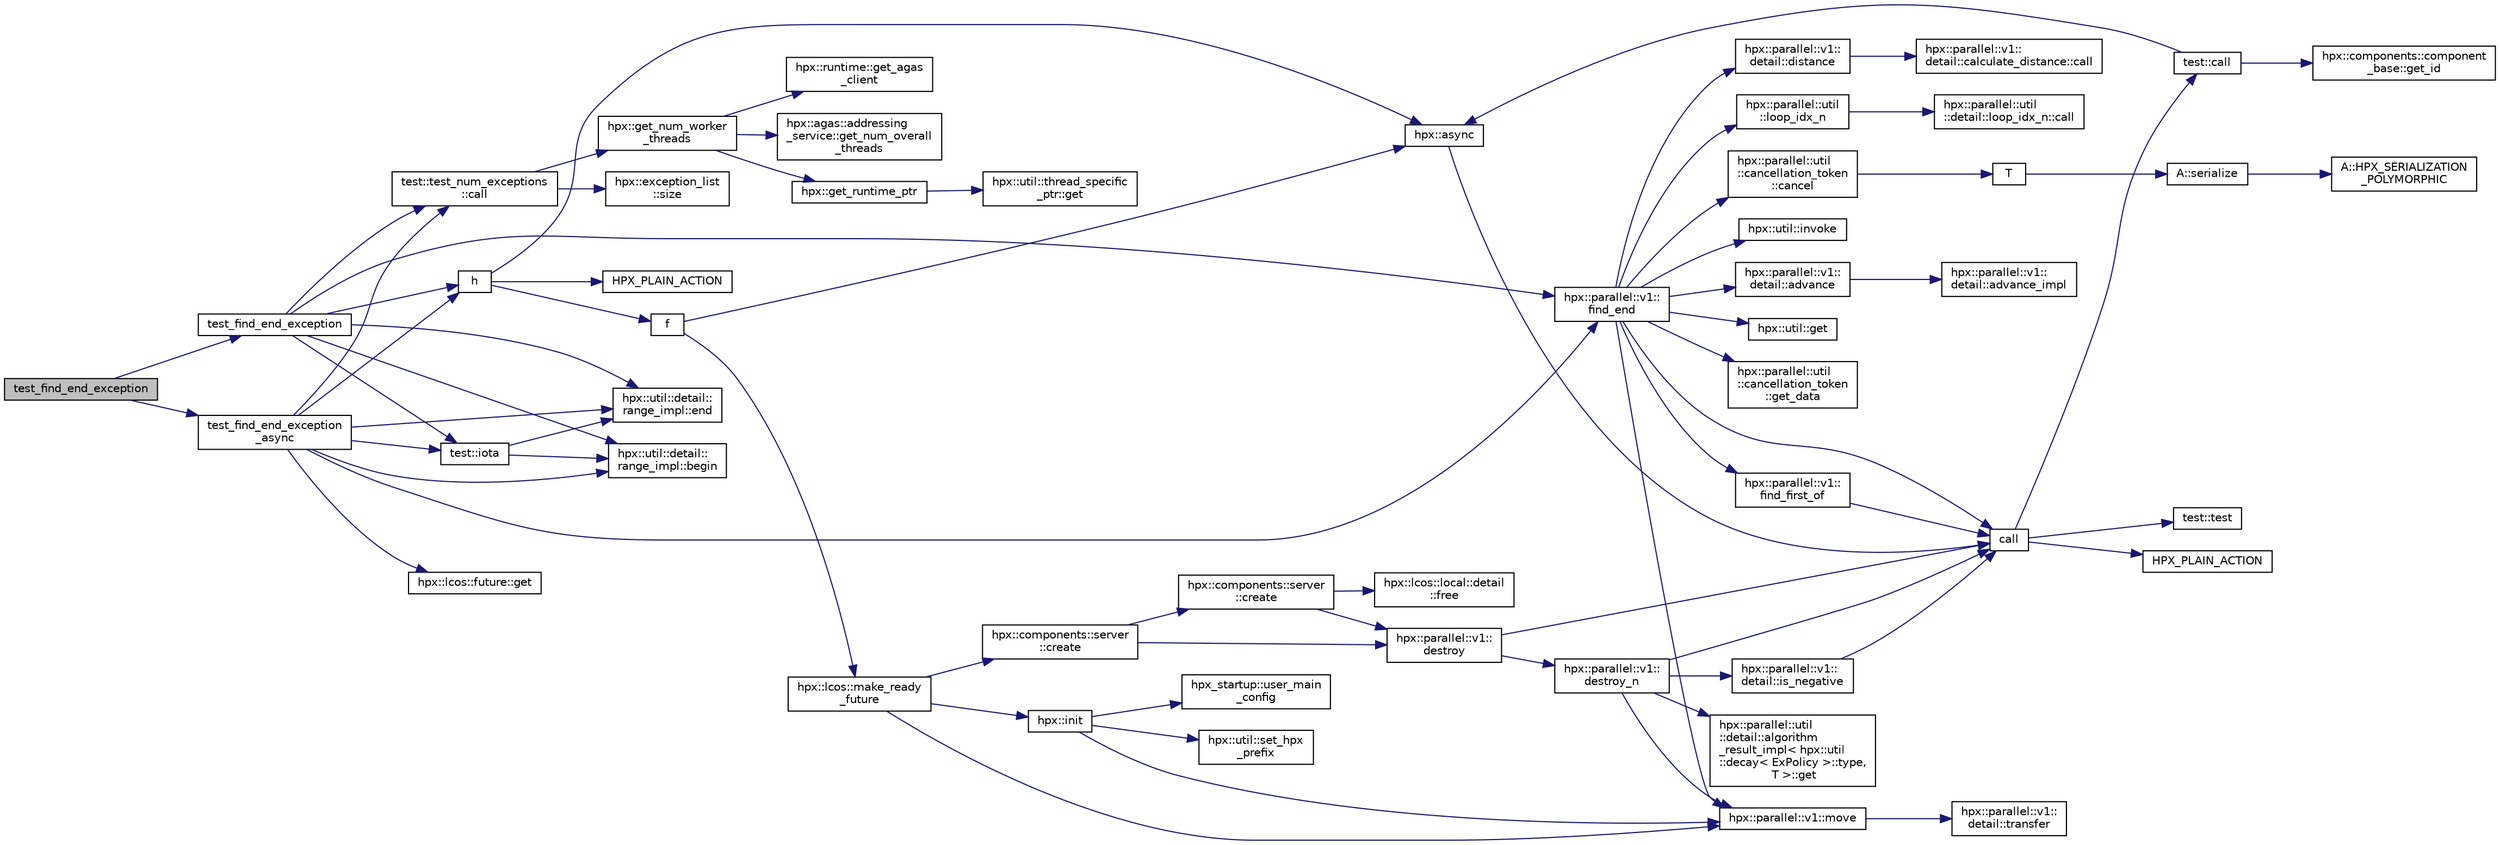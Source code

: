 digraph "test_find_end_exception"
{
  edge [fontname="Helvetica",fontsize="10",labelfontname="Helvetica",labelfontsize="10"];
  node [fontname="Helvetica",fontsize="10",shape=record];
  rankdir="LR";
  Node1029 [label="test_find_end_exception",height=0.2,width=0.4,color="black", fillcolor="grey75", style="filled", fontcolor="black"];
  Node1029 -> Node1030 [color="midnightblue",fontsize="10",style="solid",fontname="Helvetica"];
  Node1030 [label="test_find_end_exception",height=0.2,width=0.4,color="black", fillcolor="white", style="filled",URL="$de/d27/findend_8cpp.html#a3cbf222f109bd03b98a3671df65d1baa"];
  Node1030 -> Node1031 [color="midnightblue",fontsize="10",style="solid",fontname="Helvetica"];
  Node1031 [label="test::iota",height=0.2,width=0.4,color="black", fillcolor="white", style="filled",URL="$df/d04/namespacetest.html#abdbbc37e6fb67287495e853a554c493a"];
  Node1031 -> Node1032 [color="midnightblue",fontsize="10",style="solid",fontname="Helvetica"];
  Node1032 [label="hpx::util::detail::\lrange_impl::begin",height=0.2,width=0.4,color="black", fillcolor="white", style="filled",URL="$d4/d4a/namespacehpx_1_1util_1_1detail_1_1range__impl.html#a31e165df2b865cdd961f35ce938db41a"];
  Node1031 -> Node1033 [color="midnightblue",fontsize="10",style="solid",fontname="Helvetica"];
  Node1033 [label="hpx::util::detail::\lrange_impl::end",height=0.2,width=0.4,color="black", fillcolor="white", style="filled",URL="$d4/d4a/namespacehpx_1_1util_1_1detail_1_1range__impl.html#afb2ea48b0902f52ee4d8b764807b4316"];
  Node1030 -> Node1032 [color="midnightblue",fontsize="10",style="solid",fontname="Helvetica"];
  Node1030 -> Node1033 [color="midnightblue",fontsize="10",style="solid",fontname="Helvetica"];
  Node1030 -> Node1034 [color="midnightblue",fontsize="10",style="solid",fontname="Helvetica"];
  Node1034 [label="h",height=0.2,width=0.4,color="black", fillcolor="white", style="filled",URL="$d4/d13/async__unwrap__1037_8cpp.html#a68bf2774bfb21af6d8c70eaf70834b03"];
  Node1034 -> Node1035 [color="midnightblue",fontsize="10",style="solid",fontname="Helvetica"];
  Node1035 [label="hpx::async",height=0.2,width=0.4,color="black", fillcolor="white", style="filled",URL="$d8/d83/namespacehpx.html#acb7d8e37b73b823956ce144f9a57eaa4"];
  Node1035 -> Node1036 [color="midnightblue",fontsize="10",style="solid",fontname="Helvetica"];
  Node1036 [label="call",height=0.2,width=0.4,color="black", fillcolor="white", style="filled",URL="$d2/d67/promise__1620_8cpp.html#a58357f0b82bc761e1d0b9091ed563a70"];
  Node1036 -> Node1037 [color="midnightblue",fontsize="10",style="solid",fontname="Helvetica"];
  Node1037 [label="test::test",height=0.2,width=0.4,color="black", fillcolor="white", style="filled",URL="$d8/d89/structtest.html#ab42d5ece712d716b04cb3f686f297a26"];
  Node1036 -> Node1038 [color="midnightblue",fontsize="10",style="solid",fontname="Helvetica"];
  Node1038 [label="HPX_PLAIN_ACTION",height=0.2,width=0.4,color="black", fillcolor="white", style="filled",URL="$d2/d67/promise__1620_8cpp.html#ab96aab827a4b1fcaf66cfe0ba83fef23"];
  Node1036 -> Node1039 [color="midnightblue",fontsize="10",style="solid",fontname="Helvetica"];
  Node1039 [label="test::call",height=0.2,width=0.4,color="black", fillcolor="white", style="filled",URL="$d8/d89/structtest.html#aeb29e7ed6518b9426ccf1344c52620ae"];
  Node1039 -> Node1035 [color="midnightblue",fontsize="10",style="solid",fontname="Helvetica"];
  Node1039 -> Node1040 [color="midnightblue",fontsize="10",style="solid",fontname="Helvetica"];
  Node1040 [label="hpx::components::component\l_base::get_id",height=0.2,width=0.4,color="black", fillcolor="white", style="filled",URL="$d2/de6/classhpx_1_1components_1_1component__base.html#a4c8fd93514039bdf01c48d66d82b19cd"];
  Node1034 -> Node1041 [color="midnightblue",fontsize="10",style="solid",fontname="Helvetica"];
  Node1041 [label="f",height=0.2,width=0.4,color="black", fillcolor="white", style="filled",URL="$d4/d13/async__unwrap__1037_8cpp.html#a02a6b0b4f77af9f69a841dc8262b0cd0"];
  Node1041 -> Node1035 [color="midnightblue",fontsize="10",style="solid",fontname="Helvetica"];
  Node1041 -> Node1042 [color="midnightblue",fontsize="10",style="solid",fontname="Helvetica"];
  Node1042 [label="hpx::lcos::make_ready\l_future",height=0.2,width=0.4,color="black", fillcolor="white", style="filled",URL="$d2/dc9/namespacehpx_1_1lcos.html#a42997564ddfde91d475b8a2cea8f53e4"];
  Node1042 -> Node1043 [color="midnightblue",fontsize="10",style="solid",fontname="Helvetica"];
  Node1043 [label="hpx::init",height=0.2,width=0.4,color="black", fillcolor="white", style="filled",URL="$d8/d83/namespacehpx.html#a3c694ea960b47c56b33351ba16e3d76b",tooltip="Main entry point for launching the HPX runtime system. "];
  Node1043 -> Node1044 [color="midnightblue",fontsize="10",style="solid",fontname="Helvetica"];
  Node1044 [label="hpx::util::set_hpx\l_prefix",height=0.2,width=0.4,color="black", fillcolor="white", style="filled",URL="$df/dad/namespacehpx_1_1util.html#ae40a23c1ba0a48d9304dcf717a95793e"];
  Node1043 -> Node1045 [color="midnightblue",fontsize="10",style="solid",fontname="Helvetica"];
  Node1045 [label="hpx_startup::user_main\l_config",height=0.2,width=0.4,color="black", fillcolor="white", style="filled",URL="$d3/dd2/namespacehpx__startup.html#aaac571d88bd3912a4225a23eb3261637"];
  Node1043 -> Node1046 [color="midnightblue",fontsize="10",style="solid",fontname="Helvetica"];
  Node1046 [label="hpx::parallel::v1::move",height=0.2,width=0.4,color="black", fillcolor="white", style="filled",URL="$db/db9/namespacehpx_1_1parallel_1_1v1.html#aa7c4ede081ce786c9d1eb1adff495cfc"];
  Node1046 -> Node1047 [color="midnightblue",fontsize="10",style="solid",fontname="Helvetica"];
  Node1047 [label="hpx::parallel::v1::\ldetail::transfer",height=0.2,width=0.4,color="black", fillcolor="white", style="filled",URL="$d2/ddd/namespacehpx_1_1parallel_1_1v1_1_1detail.html#ab1b56a05e1885ca7cc7ffa1804dd2f3c"];
  Node1042 -> Node1048 [color="midnightblue",fontsize="10",style="solid",fontname="Helvetica"];
  Node1048 [label="hpx::components::server\l::create",height=0.2,width=0.4,color="black", fillcolor="white", style="filled",URL="$d2/da2/namespacehpx_1_1components_1_1server.html#ac776c89f3d68ceb910e8cee9fa937ab4",tooltip="Create arrays of components using their default constructor. "];
  Node1048 -> Node1049 [color="midnightblue",fontsize="10",style="solid",fontname="Helvetica"];
  Node1049 [label="hpx::components::server\l::create",height=0.2,width=0.4,color="black", fillcolor="white", style="filled",URL="$d2/da2/namespacehpx_1_1components_1_1server.html#a77d26de181c97b444565e230577981bd"];
  Node1049 -> Node1050 [color="midnightblue",fontsize="10",style="solid",fontname="Helvetica"];
  Node1050 [label="hpx::lcos::local::detail\l::free",height=0.2,width=0.4,color="black", fillcolor="white", style="filled",URL="$d4/dcb/namespacehpx_1_1lcos_1_1local_1_1detail.html#a55a940f019734e9bb045dc123cd80e48"];
  Node1049 -> Node1051 [color="midnightblue",fontsize="10",style="solid",fontname="Helvetica"];
  Node1051 [label="hpx::parallel::v1::\ldestroy",height=0.2,width=0.4,color="black", fillcolor="white", style="filled",URL="$db/db9/namespacehpx_1_1parallel_1_1v1.html#acf303558375048e8a7cc9a2c2e09477f"];
  Node1051 -> Node1036 [color="midnightblue",fontsize="10",style="solid",fontname="Helvetica"];
  Node1051 -> Node1052 [color="midnightblue",fontsize="10",style="solid",fontname="Helvetica"];
  Node1052 [label="hpx::parallel::v1::\ldestroy_n",height=0.2,width=0.4,color="black", fillcolor="white", style="filled",URL="$db/db9/namespacehpx_1_1parallel_1_1v1.html#a71d0691132a300690163f5636bcd5bd3"];
  Node1052 -> Node1053 [color="midnightblue",fontsize="10",style="solid",fontname="Helvetica"];
  Node1053 [label="hpx::parallel::v1::\ldetail::is_negative",height=0.2,width=0.4,color="black", fillcolor="white", style="filled",URL="$d2/ddd/namespacehpx_1_1parallel_1_1v1_1_1detail.html#adf2e40fc4b20ad0fd442ee3118a4d527"];
  Node1053 -> Node1036 [color="midnightblue",fontsize="10",style="solid",fontname="Helvetica"];
  Node1052 -> Node1054 [color="midnightblue",fontsize="10",style="solid",fontname="Helvetica"];
  Node1054 [label="hpx::parallel::util\l::detail::algorithm\l_result_impl\< hpx::util\l::decay\< ExPolicy \>::type,\l T \>::get",height=0.2,width=0.4,color="black", fillcolor="white", style="filled",URL="$d2/d42/structhpx_1_1parallel_1_1util_1_1detail_1_1algorithm__result__impl.html#ab5b051e8ec74eff5e0e62fd63f5d377e"];
  Node1052 -> Node1046 [color="midnightblue",fontsize="10",style="solid",fontname="Helvetica"];
  Node1052 -> Node1036 [color="midnightblue",fontsize="10",style="solid",fontname="Helvetica"];
  Node1048 -> Node1051 [color="midnightblue",fontsize="10",style="solid",fontname="Helvetica"];
  Node1042 -> Node1046 [color="midnightblue",fontsize="10",style="solid",fontname="Helvetica"];
  Node1034 -> Node1055 [color="midnightblue",fontsize="10",style="solid",fontname="Helvetica"];
  Node1055 [label="HPX_PLAIN_ACTION",height=0.2,width=0.4,color="black", fillcolor="white", style="filled",URL="$d4/d13/async__unwrap__1037_8cpp.html#ab5991a65409f0229f564e4935bd7b979"];
  Node1030 -> Node1056 [color="midnightblue",fontsize="10",style="solid",fontname="Helvetica"];
  Node1056 [label="hpx::parallel::v1::\lfind_end",height=0.2,width=0.4,color="black", fillcolor="white", style="filled",URL="$db/db9/namespacehpx_1_1parallel_1_1v1.html#a26511ec61e75971d7c4c15c021548f9d"];
  Node1056 -> Node1036 [color="midnightblue",fontsize="10",style="solid",fontname="Helvetica"];
  Node1056 -> Node1057 [color="midnightblue",fontsize="10",style="solid",fontname="Helvetica"];
  Node1057 [label="hpx::parallel::v1::\lfind_first_of",height=0.2,width=0.4,color="black", fillcolor="white", style="filled",URL="$db/db9/namespacehpx_1_1parallel_1_1v1.html#a988f5accc11d8cef97afdbc5470a9351"];
  Node1057 -> Node1036 [color="midnightblue",fontsize="10",style="solid",fontname="Helvetica"];
  Node1056 -> Node1058 [color="midnightblue",fontsize="10",style="solid",fontname="Helvetica"];
  Node1058 [label="hpx::util::invoke",height=0.2,width=0.4,color="black", fillcolor="white", style="filled",URL="$df/dad/namespacehpx_1_1util.html#a9ed3f52b36e725e476dbf5099134ed3d"];
  Node1056 -> Node1059 [color="midnightblue",fontsize="10",style="solid",fontname="Helvetica"];
  Node1059 [label="hpx::parallel::v1::\ldetail::distance",height=0.2,width=0.4,color="black", fillcolor="white", style="filled",URL="$d2/ddd/namespacehpx_1_1parallel_1_1v1_1_1detail.html#a6bea3c6a5f470cad11f27ee6bab4a33f"];
  Node1059 -> Node1060 [color="midnightblue",fontsize="10",style="solid",fontname="Helvetica"];
  Node1060 [label="hpx::parallel::v1::\ldetail::calculate_distance::call",height=0.2,width=0.4,color="black", fillcolor="white", style="filled",URL="$db/dfa/structhpx_1_1parallel_1_1v1_1_1detail_1_1calculate__distance.html#a950a6627830a7d019ac0e734b0a447bf"];
  Node1056 -> Node1061 [color="midnightblue",fontsize="10",style="solid",fontname="Helvetica"];
  Node1061 [label="hpx::util::get",height=0.2,width=0.4,color="black", fillcolor="white", style="filled",URL="$df/dad/namespacehpx_1_1util.html#a5cbd3c41f03f4d4acaedaa4777e3cc02"];
  Node1056 -> Node1046 [color="midnightblue",fontsize="10",style="solid",fontname="Helvetica"];
  Node1056 -> Node1062 [color="midnightblue",fontsize="10",style="solid",fontname="Helvetica"];
  Node1062 [label="hpx::parallel::util\l::loop_idx_n",height=0.2,width=0.4,color="black", fillcolor="white", style="filled",URL="$df/dc6/namespacehpx_1_1parallel_1_1util.html#a5ead56022529c79b23199382a2dc7766"];
  Node1062 -> Node1063 [color="midnightblue",fontsize="10",style="solid",fontname="Helvetica"];
  Node1063 [label="hpx::parallel::util\l::detail::loop_idx_n::call",height=0.2,width=0.4,color="black", fillcolor="white", style="filled",URL="$d1/d45/structhpx_1_1parallel_1_1util_1_1detail_1_1loop__idx__n.html#a6cf1cdf1c2db703be4edd390846da01a"];
  Node1056 -> Node1064 [color="midnightblue",fontsize="10",style="solid",fontname="Helvetica"];
  Node1064 [label="hpx::parallel::util\l::cancellation_token\l::cancel",height=0.2,width=0.4,color="black", fillcolor="white", style="filled",URL="$d7/dc1/classhpx_1_1parallel_1_1util_1_1cancellation__token.html#a7c04c9ed73eaa872cfd6b72b52922796"];
  Node1064 -> Node1065 [color="midnightblue",fontsize="10",style="solid",fontname="Helvetica"];
  Node1065 [label="T",height=0.2,width=0.4,color="black", fillcolor="white", style="filled",URL="$db/d33/polymorphic__semiintrusive__template_8cpp.html#ad187658f9cb91c1312b39ae7e896f1ea"];
  Node1065 -> Node1066 [color="midnightblue",fontsize="10",style="solid",fontname="Helvetica"];
  Node1066 [label="A::serialize",height=0.2,width=0.4,color="black", fillcolor="white", style="filled",URL="$d7/da0/struct_a.html#a5f5c287cf471e274ed9dda0da1592212"];
  Node1066 -> Node1067 [color="midnightblue",fontsize="10",style="solid",fontname="Helvetica"];
  Node1067 [label="A::HPX_SERIALIZATION\l_POLYMORPHIC",height=0.2,width=0.4,color="black", fillcolor="white", style="filled",URL="$d7/da0/struct_a.html#ada978cc156cebbafddb1f3aa4c01918c"];
  Node1056 -> Node1068 [color="midnightblue",fontsize="10",style="solid",fontname="Helvetica"];
  Node1068 [label="hpx::parallel::util\l::cancellation_token\l::get_data",height=0.2,width=0.4,color="black", fillcolor="white", style="filled",URL="$d7/dc1/classhpx_1_1parallel_1_1util_1_1cancellation__token.html#a63ec3c9e5287d23c9e9d4ce1777e49d2"];
  Node1056 -> Node1069 [color="midnightblue",fontsize="10",style="solid",fontname="Helvetica"];
  Node1069 [label="hpx::parallel::v1::\ldetail::advance",height=0.2,width=0.4,color="black", fillcolor="white", style="filled",URL="$d2/ddd/namespacehpx_1_1parallel_1_1v1_1_1detail.html#ad9fca7bce7b3e3c32302967ffc1fb4a4"];
  Node1069 -> Node1070 [color="midnightblue",fontsize="10",style="solid",fontname="Helvetica"];
  Node1070 [label="hpx::parallel::v1::\ldetail::advance_impl",height=0.2,width=0.4,color="black", fillcolor="white", style="filled",URL="$d2/ddd/namespacehpx_1_1parallel_1_1v1_1_1detail.html#ad4fa62ca115927187e4063b65ee5f317"];
  Node1030 -> Node1071 [color="midnightblue",fontsize="10",style="solid",fontname="Helvetica"];
  Node1071 [label="test::test_num_exceptions\l::call",height=0.2,width=0.4,color="black", fillcolor="white", style="filled",URL="$da/ddb/structtest_1_1test__num__exceptions.html#a2c1e3b76f9abd4d358ae0258203b90b7"];
  Node1071 -> Node1072 [color="midnightblue",fontsize="10",style="solid",fontname="Helvetica"];
  Node1072 [label="hpx::exception_list\l::size",height=0.2,width=0.4,color="black", fillcolor="white", style="filled",URL="$d2/def/classhpx_1_1exception__list.html#ae4e3e1b70e8185033656d891749a234e"];
  Node1071 -> Node1073 [color="midnightblue",fontsize="10",style="solid",fontname="Helvetica"];
  Node1073 [label="hpx::get_num_worker\l_threads",height=0.2,width=0.4,color="black", fillcolor="white", style="filled",URL="$d8/d83/namespacehpx.html#ae0cb050327ed37e6863061bd1761409e",tooltip="Return the number of worker OS- threads used to execute HPX threads. "];
  Node1073 -> Node1074 [color="midnightblue",fontsize="10",style="solid",fontname="Helvetica"];
  Node1074 [label="hpx::get_runtime_ptr",height=0.2,width=0.4,color="black", fillcolor="white", style="filled",URL="$d8/d83/namespacehpx.html#af29daf2bb3e01b4d6495a1742b6cce64"];
  Node1074 -> Node1075 [color="midnightblue",fontsize="10",style="solid",fontname="Helvetica"];
  Node1075 [label="hpx::util::thread_specific\l_ptr::get",height=0.2,width=0.4,color="black", fillcolor="white", style="filled",URL="$d4/d4c/structhpx_1_1util_1_1thread__specific__ptr.html#a3b27d8520710478aa41d1f74206bdba9"];
  Node1073 -> Node1076 [color="midnightblue",fontsize="10",style="solid",fontname="Helvetica"];
  Node1076 [label="hpx::runtime::get_agas\l_client",height=0.2,width=0.4,color="black", fillcolor="white", style="filled",URL="$d0/d7b/classhpx_1_1runtime.html#aeb5dddd30d6b9861669af8ad44d1a96a"];
  Node1073 -> Node1077 [color="midnightblue",fontsize="10",style="solid",fontname="Helvetica"];
  Node1077 [label="hpx::agas::addressing\l_service::get_num_overall\l_threads",height=0.2,width=0.4,color="black", fillcolor="white", style="filled",URL="$db/d58/structhpx_1_1agas_1_1addressing__service.html#a55800470ad2b28e283653df58d59ec49"];
  Node1029 -> Node1078 [color="midnightblue",fontsize="10",style="solid",fontname="Helvetica"];
  Node1078 [label="test_find_end_exception\l_async",height=0.2,width=0.4,color="black", fillcolor="white", style="filled",URL="$de/d27/findend_8cpp.html#a3093c53a289f437be7f7530c5e45b2cb"];
  Node1078 -> Node1031 [color="midnightblue",fontsize="10",style="solid",fontname="Helvetica"];
  Node1078 -> Node1032 [color="midnightblue",fontsize="10",style="solid",fontname="Helvetica"];
  Node1078 -> Node1033 [color="midnightblue",fontsize="10",style="solid",fontname="Helvetica"];
  Node1078 -> Node1034 [color="midnightblue",fontsize="10",style="solid",fontname="Helvetica"];
  Node1078 -> Node1056 [color="midnightblue",fontsize="10",style="solid",fontname="Helvetica"];
  Node1078 -> Node1079 [color="midnightblue",fontsize="10",style="solid",fontname="Helvetica"];
  Node1079 [label="hpx::lcos::future::get",height=0.2,width=0.4,color="black", fillcolor="white", style="filled",URL="$d0/d33/classhpx_1_1lcos_1_1future.html#a8c28269486d5620ac48af349f17bb41c"];
  Node1078 -> Node1071 [color="midnightblue",fontsize="10",style="solid",fontname="Helvetica"];
}
